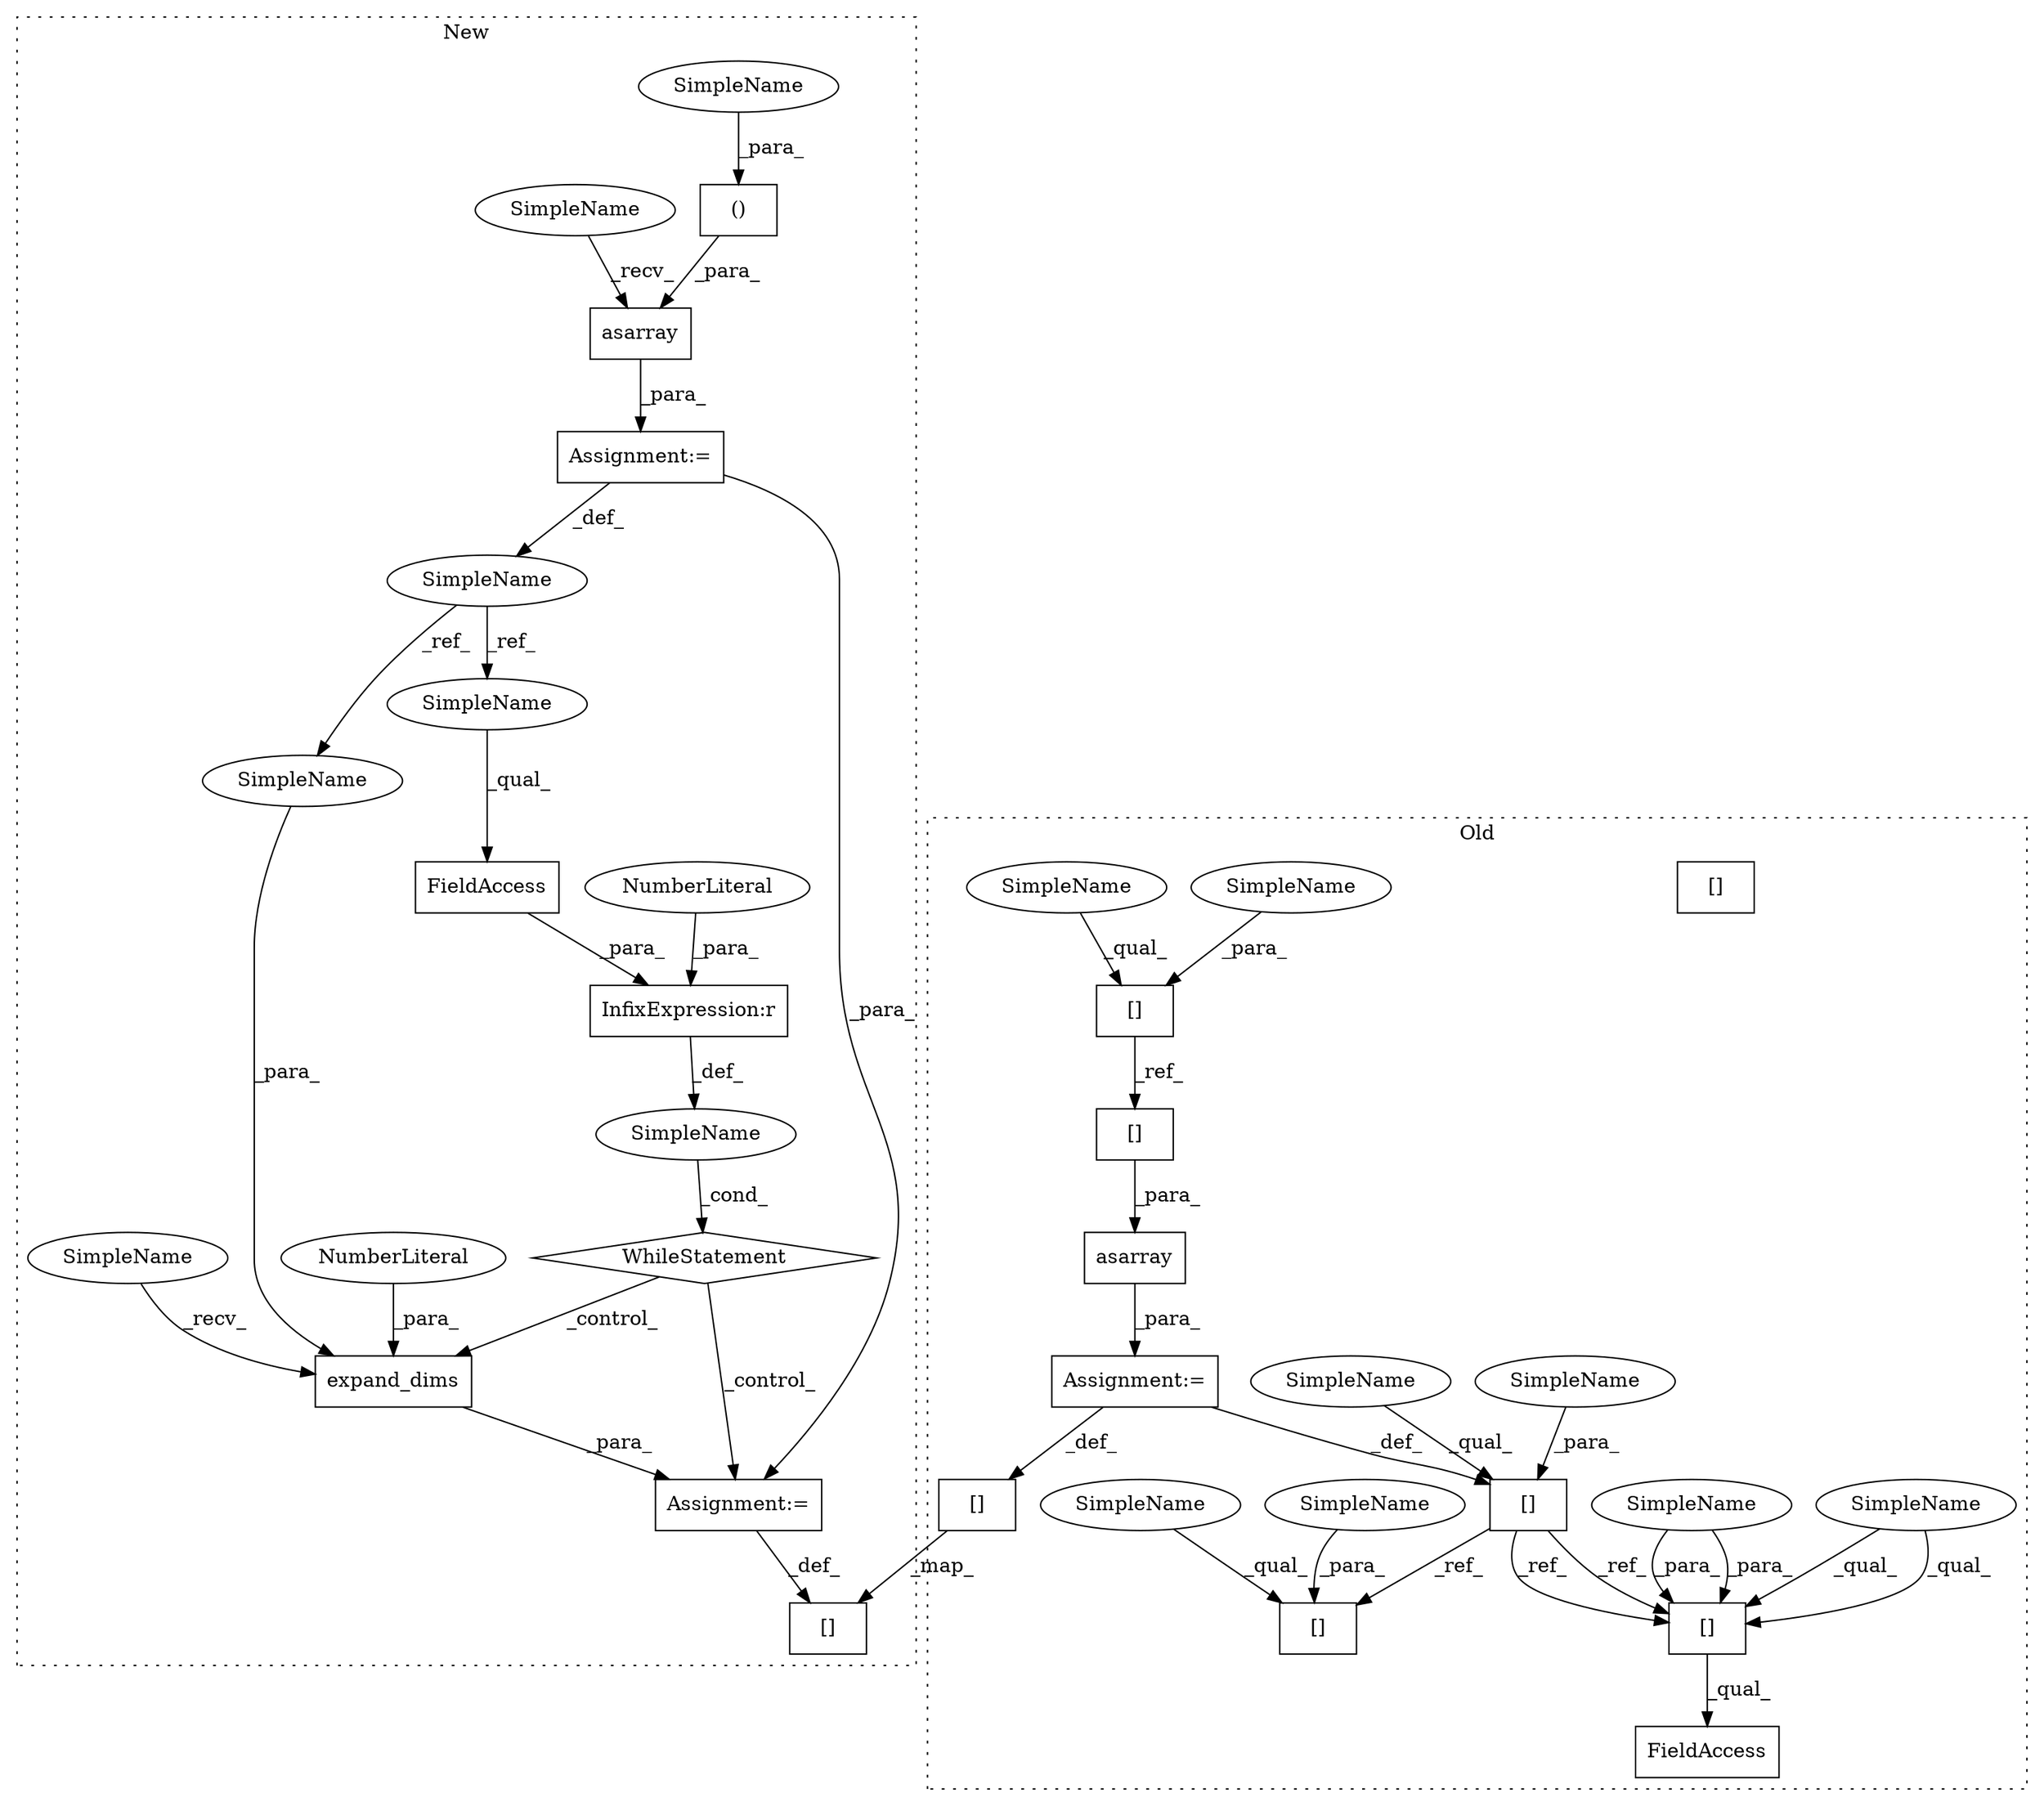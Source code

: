 digraph G {
subgraph cluster0 {
1 [label="asarray" a="32" s="4825,4842" l="8,1" shape="box"];
5 [label="[]" a="2" s="5242,5256" l="13,1" shape="box"];
7 [label="[]" a="2" s="4741,4749" l="7,1" shape="box"];
15 [label="FieldAccess" a="22" s="4988" l="15" shape="box"];
16 [label="[]" a="2" s="4809,4817" l="7,1" shape="box"];
17 [label="[]" a="2" s="4988,4996" l="7,1" shape="box"];
20 [label="Assignment:=" a="7" s="4818" l="1" shape="box"];
21 [label="[]" a="2" s="4896,4904" l="7,1" shape="box"];
22 [label="SimpleName" a="42" s="4903" l="1" shape="ellipse"];
23 [label="SimpleName" a="42" s="4816" l="1" shape="ellipse"];
24 [label="SimpleName" a="42" s="4995" l="1" shape="ellipse"];
25 [label="SimpleName" a="42" s="4748" l="1" shape="ellipse"];
28 [label="SimpleName" a="42" s="4809" l="6" shape="ellipse"];
29 [label="SimpleName" a="42" s="4741" l="6" shape="ellipse"];
30 [label="SimpleName" a="42" s="4988" l="6" shape="ellipse"];
31 [label="SimpleName" a="42" s="4896" l="6" shape="ellipse"];
32 [label="[]" a="2" s="4833,4841" l="7,1" shape="box"];
36 [label="[]" a="2" s="4988,4996" l="7,1" shape="box"];
label = "Old";
style="dotted";
}
subgraph cluster1 {
2 [label="WhileStatement" a="61" s="4869,4898" l="7,2" shape="diamond"];
3 [label="asarray" a="32" s="4413,4477" l="8,1" shape="box"];
4 [label="[]" a="2" s="5476,5490" l="13,1" shape="box"];
6 [label="()" a="106" s="4444" l="31" shape="box"];
8 [label="expand_dims" a="32" s="4934,4959" l="12,1" shape="box"];
9 [label="NumberLiteral" a="34" s="4958" l="1" shape="ellipse"];
10 [label="SimpleName" a="42" s="" l="" shape="ellipse"];
11 [label="InfixExpression:r" a="27" s="4893" l="3" shape="box"];
12 [label="NumberLiteral" a="34" s="4896" l="1" shape="ellipse"];
13 [label="SimpleName" a="42" s="4381" l="11" shape="ellipse"];
14 [label="FieldAccess" a="22" s="4877" l="16" shape="box"];
18 [label="Assignment:=" a="7" s="4392" l="1" shape="box"];
19 [label="Assignment:=" a="7" s="4927" l="1" shape="box"];
26 [label="SimpleName" a="42" s="4946" l="11" shape="ellipse"];
27 [label="SimpleName" a="42" s="4877" l="11" shape="ellipse"];
33 [label="SimpleName" a="42" s="4444" l="8" shape="ellipse"];
34 [label="SimpleName" a="42" s="4407" l="5" shape="ellipse"];
35 [label="SimpleName" a="42" s="4928" l="5" shape="ellipse"];
label = "New";
style="dotted";
}
1 -> 20 [label="_para_"];
2 -> 19 [label="_control_"];
2 -> 8 [label="_control_"];
3 -> 18 [label="_para_"];
5 -> 4 [label="_map_"];
6 -> 3 [label="_para_"];
7 -> 32 [label="_ref_"];
8 -> 19 [label="_para_"];
9 -> 8 [label="_para_"];
10 -> 2 [label="_cond_"];
11 -> 10 [label="_def_"];
12 -> 11 [label="_para_"];
13 -> 27 [label="_ref_"];
13 -> 26 [label="_ref_"];
14 -> 11 [label="_para_"];
16 -> 36 [label="_ref_"];
16 -> 21 [label="_ref_"];
16 -> 36 [label="_ref_"];
18 -> 13 [label="_def_"];
18 -> 19 [label="_para_"];
19 -> 4 [label="_def_"];
20 -> 16 [label="_def_"];
20 -> 5 [label="_def_"];
22 -> 21 [label="_para_"];
23 -> 16 [label="_para_"];
24 -> 36 [label="_para_"];
24 -> 36 [label="_para_"];
25 -> 7 [label="_para_"];
26 -> 8 [label="_para_"];
27 -> 14 [label="_qual_"];
28 -> 16 [label="_qual_"];
29 -> 7 [label="_qual_"];
30 -> 36 [label="_qual_"];
30 -> 36 [label="_qual_"];
31 -> 21 [label="_qual_"];
32 -> 1 [label="_para_"];
33 -> 6 [label="_para_"];
34 -> 3 [label="_recv_"];
35 -> 8 [label="_recv_"];
36 -> 15 [label="_qual_"];
}